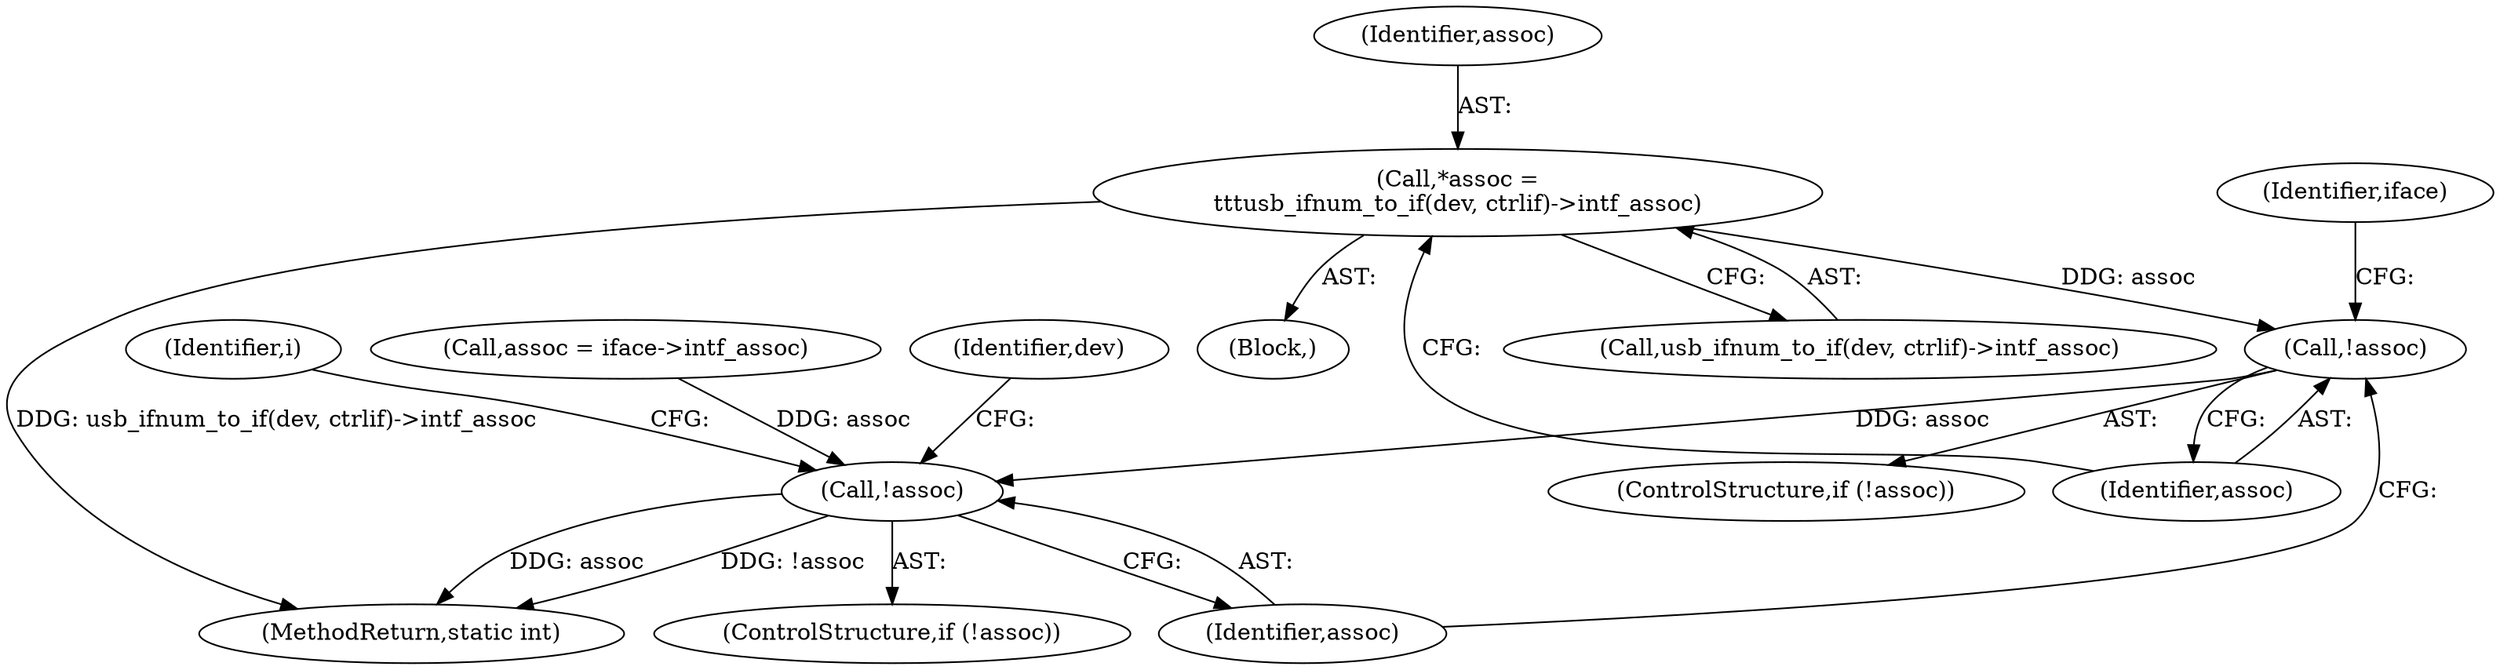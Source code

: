 digraph "0_linux_bfc81a8bc18e3c4ba0cbaa7666ff76be2f998991@pointer" {
"1000299" [label="(Call,*assoc =\n\t\t\tusb_ifnum_to_if(dev, ctrlif)->intf_assoc)"];
"1000307" [label="(Call,!assoc)"];
"1000346" [label="(Call,!assoc)"];
"1000299" [label="(Call,*assoc =\n\t\t\tusb_ifnum_to_if(dev, ctrlif)->intf_assoc)"];
"1000352" [label="(Identifier,dev)"];
"1000360" [label="(Identifier,i)"];
"1000300" [label="(Identifier,assoc)"];
"1000297" [label="(Block,)"];
"1000306" [label="(ControlStructure,if (!assoc))"];
"1000346" [label="(Call,!assoc)"];
"1000345" [label="(ControlStructure,if (!assoc))"];
"1000389" [label="(MethodReturn,static int)"];
"1000301" [label="(Call,usb_ifnum_to_if(dev, ctrlif)->intf_assoc)"];
"1000347" [label="(Identifier,assoc)"];
"1000307" [label="(Call,!assoc)"];
"1000312" [label="(Identifier,iface)"];
"1000340" [label="(Call,assoc = iface->intf_assoc)"];
"1000308" [label="(Identifier,assoc)"];
"1000299" -> "1000297"  [label="AST: "];
"1000299" -> "1000301"  [label="CFG: "];
"1000300" -> "1000299"  [label="AST: "];
"1000301" -> "1000299"  [label="AST: "];
"1000308" -> "1000299"  [label="CFG: "];
"1000299" -> "1000389"  [label="DDG: usb_ifnum_to_if(dev, ctrlif)->intf_assoc"];
"1000299" -> "1000307"  [label="DDG: assoc"];
"1000307" -> "1000306"  [label="AST: "];
"1000307" -> "1000308"  [label="CFG: "];
"1000308" -> "1000307"  [label="AST: "];
"1000312" -> "1000307"  [label="CFG: "];
"1000347" -> "1000307"  [label="CFG: "];
"1000307" -> "1000346"  [label="DDG: assoc"];
"1000346" -> "1000345"  [label="AST: "];
"1000346" -> "1000347"  [label="CFG: "];
"1000347" -> "1000346"  [label="AST: "];
"1000352" -> "1000346"  [label="CFG: "];
"1000360" -> "1000346"  [label="CFG: "];
"1000346" -> "1000389"  [label="DDG: assoc"];
"1000346" -> "1000389"  [label="DDG: !assoc"];
"1000340" -> "1000346"  [label="DDG: assoc"];
}
